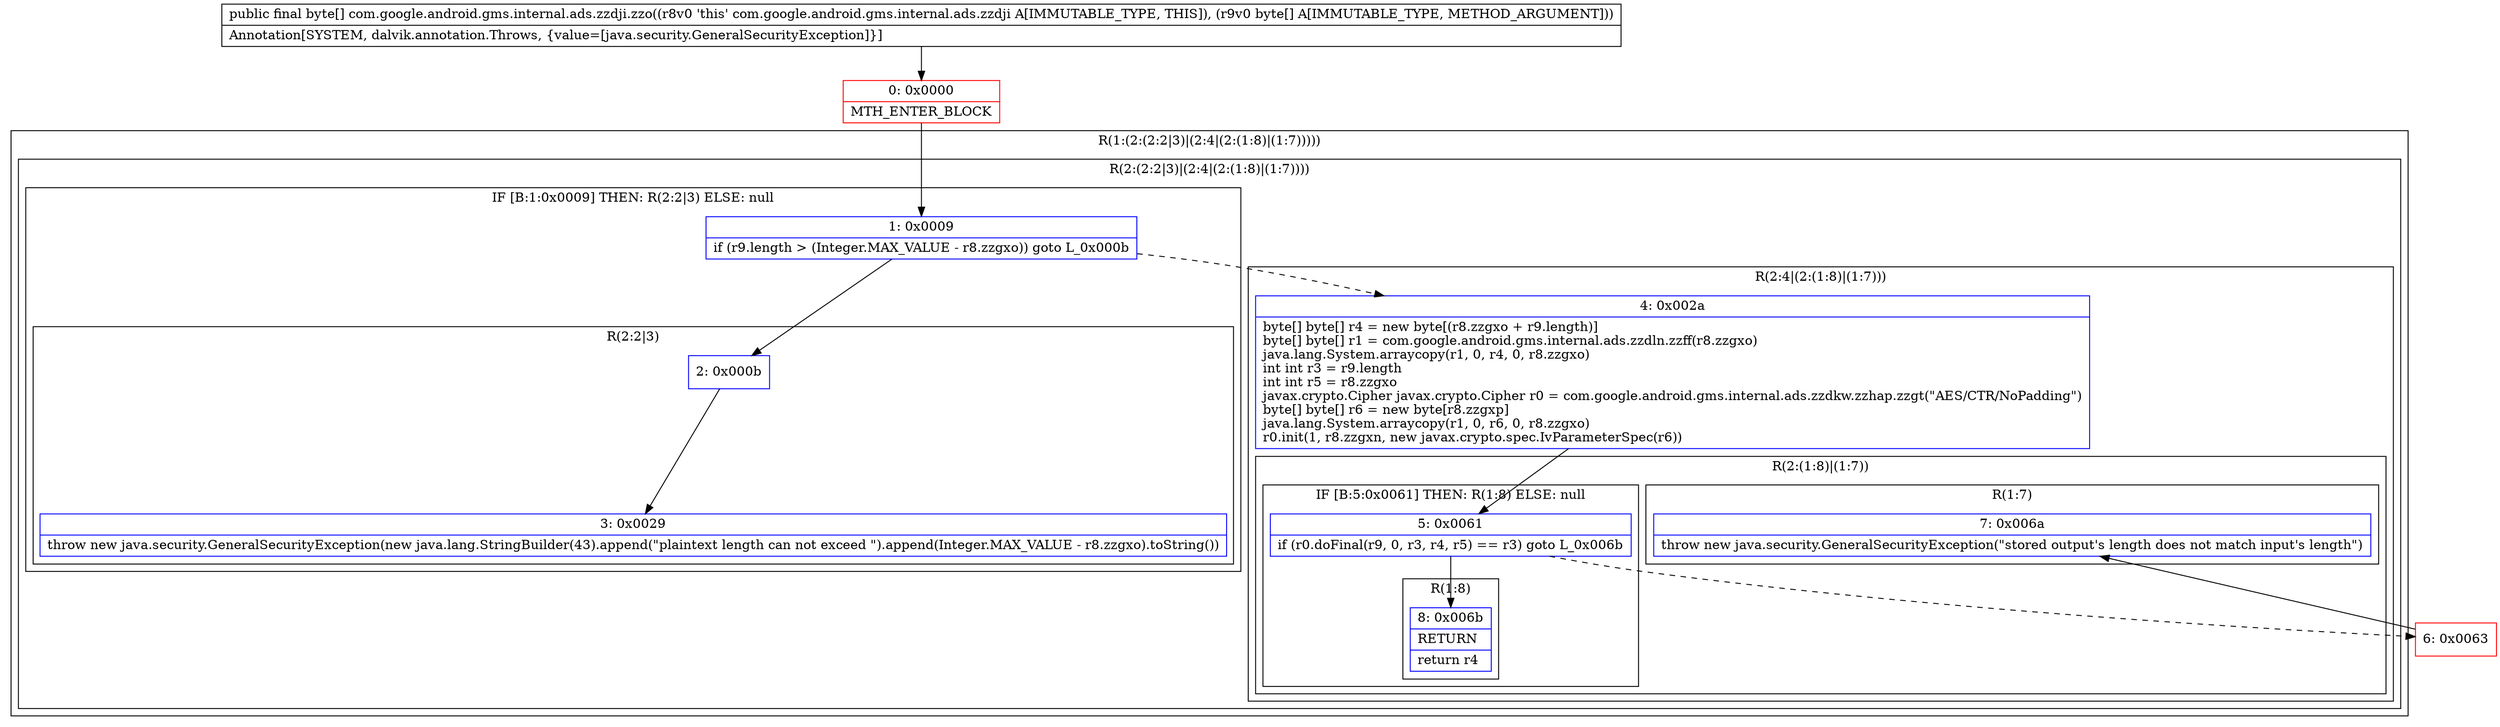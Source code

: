 digraph "CFG forcom.google.android.gms.internal.ads.zzdji.zzo([B)[B" {
subgraph cluster_Region_1394844201 {
label = "R(1:(2:(2:2|3)|(2:4|(2:(1:8)|(1:7)))))";
node [shape=record,color=blue];
subgraph cluster_Region_1409385220 {
label = "R(2:(2:2|3)|(2:4|(2:(1:8)|(1:7))))";
node [shape=record,color=blue];
subgraph cluster_IfRegion_1305317474 {
label = "IF [B:1:0x0009] THEN: R(2:2|3) ELSE: null";
node [shape=record,color=blue];
Node_1 [shape=record,label="{1\:\ 0x0009|if (r9.length \> (Integer.MAX_VALUE \- r8.zzgxo)) goto L_0x000b\l}"];
subgraph cluster_Region_627321146 {
label = "R(2:2|3)";
node [shape=record,color=blue];
Node_2 [shape=record,label="{2\:\ 0x000b}"];
Node_3 [shape=record,label="{3\:\ 0x0029|throw new java.security.GeneralSecurityException(new java.lang.StringBuilder(43).append(\"plaintext length can not exceed \").append(Integer.MAX_VALUE \- r8.zzgxo).toString())\l}"];
}
}
subgraph cluster_Region_1004975647 {
label = "R(2:4|(2:(1:8)|(1:7)))";
node [shape=record,color=blue];
Node_4 [shape=record,label="{4\:\ 0x002a|byte[] byte[] r4 = new byte[(r8.zzgxo + r9.length)]\lbyte[] byte[] r1 = com.google.android.gms.internal.ads.zzdln.zzff(r8.zzgxo)\ljava.lang.System.arraycopy(r1, 0, r4, 0, r8.zzgxo)\lint int r3 = r9.length\lint int r5 = r8.zzgxo\ljavax.crypto.Cipher javax.crypto.Cipher r0 = com.google.android.gms.internal.ads.zzdkw.zzhap.zzgt(\"AES\/CTR\/NoPadding\")\lbyte[] byte[] r6 = new byte[r8.zzgxp]\ljava.lang.System.arraycopy(r1, 0, r6, 0, r8.zzgxo)\lr0.init(1, r8.zzgxn, new javax.crypto.spec.IvParameterSpec(r6))\l}"];
subgraph cluster_Region_1796797781 {
label = "R(2:(1:8)|(1:7))";
node [shape=record,color=blue];
subgraph cluster_IfRegion_89838885 {
label = "IF [B:5:0x0061] THEN: R(1:8) ELSE: null";
node [shape=record,color=blue];
Node_5 [shape=record,label="{5\:\ 0x0061|if (r0.doFinal(r9, 0, r3, r4, r5) == r3) goto L_0x006b\l}"];
subgraph cluster_Region_1867320610 {
label = "R(1:8)";
node [shape=record,color=blue];
Node_8 [shape=record,label="{8\:\ 0x006b|RETURN\l|return r4\l}"];
}
}
subgraph cluster_Region_869876369 {
label = "R(1:7)";
node [shape=record,color=blue];
Node_7 [shape=record,label="{7\:\ 0x006a|throw new java.security.GeneralSecurityException(\"stored output's length does not match input's length\")\l}"];
}
}
}
}
}
Node_0 [shape=record,color=red,label="{0\:\ 0x0000|MTH_ENTER_BLOCK\l}"];
Node_6 [shape=record,color=red,label="{6\:\ 0x0063}"];
MethodNode[shape=record,label="{public final byte[] com.google.android.gms.internal.ads.zzdji.zzo((r8v0 'this' com.google.android.gms.internal.ads.zzdji A[IMMUTABLE_TYPE, THIS]), (r9v0 byte[] A[IMMUTABLE_TYPE, METHOD_ARGUMENT]))  | Annotation[SYSTEM, dalvik.annotation.Throws, \{value=[java.security.GeneralSecurityException]\}]\l}"];
MethodNode -> Node_0;
Node_1 -> Node_2;
Node_1 -> Node_4[style=dashed];
Node_2 -> Node_3;
Node_4 -> Node_5;
Node_5 -> Node_6[style=dashed];
Node_5 -> Node_8;
Node_0 -> Node_1;
Node_6 -> Node_7;
}

